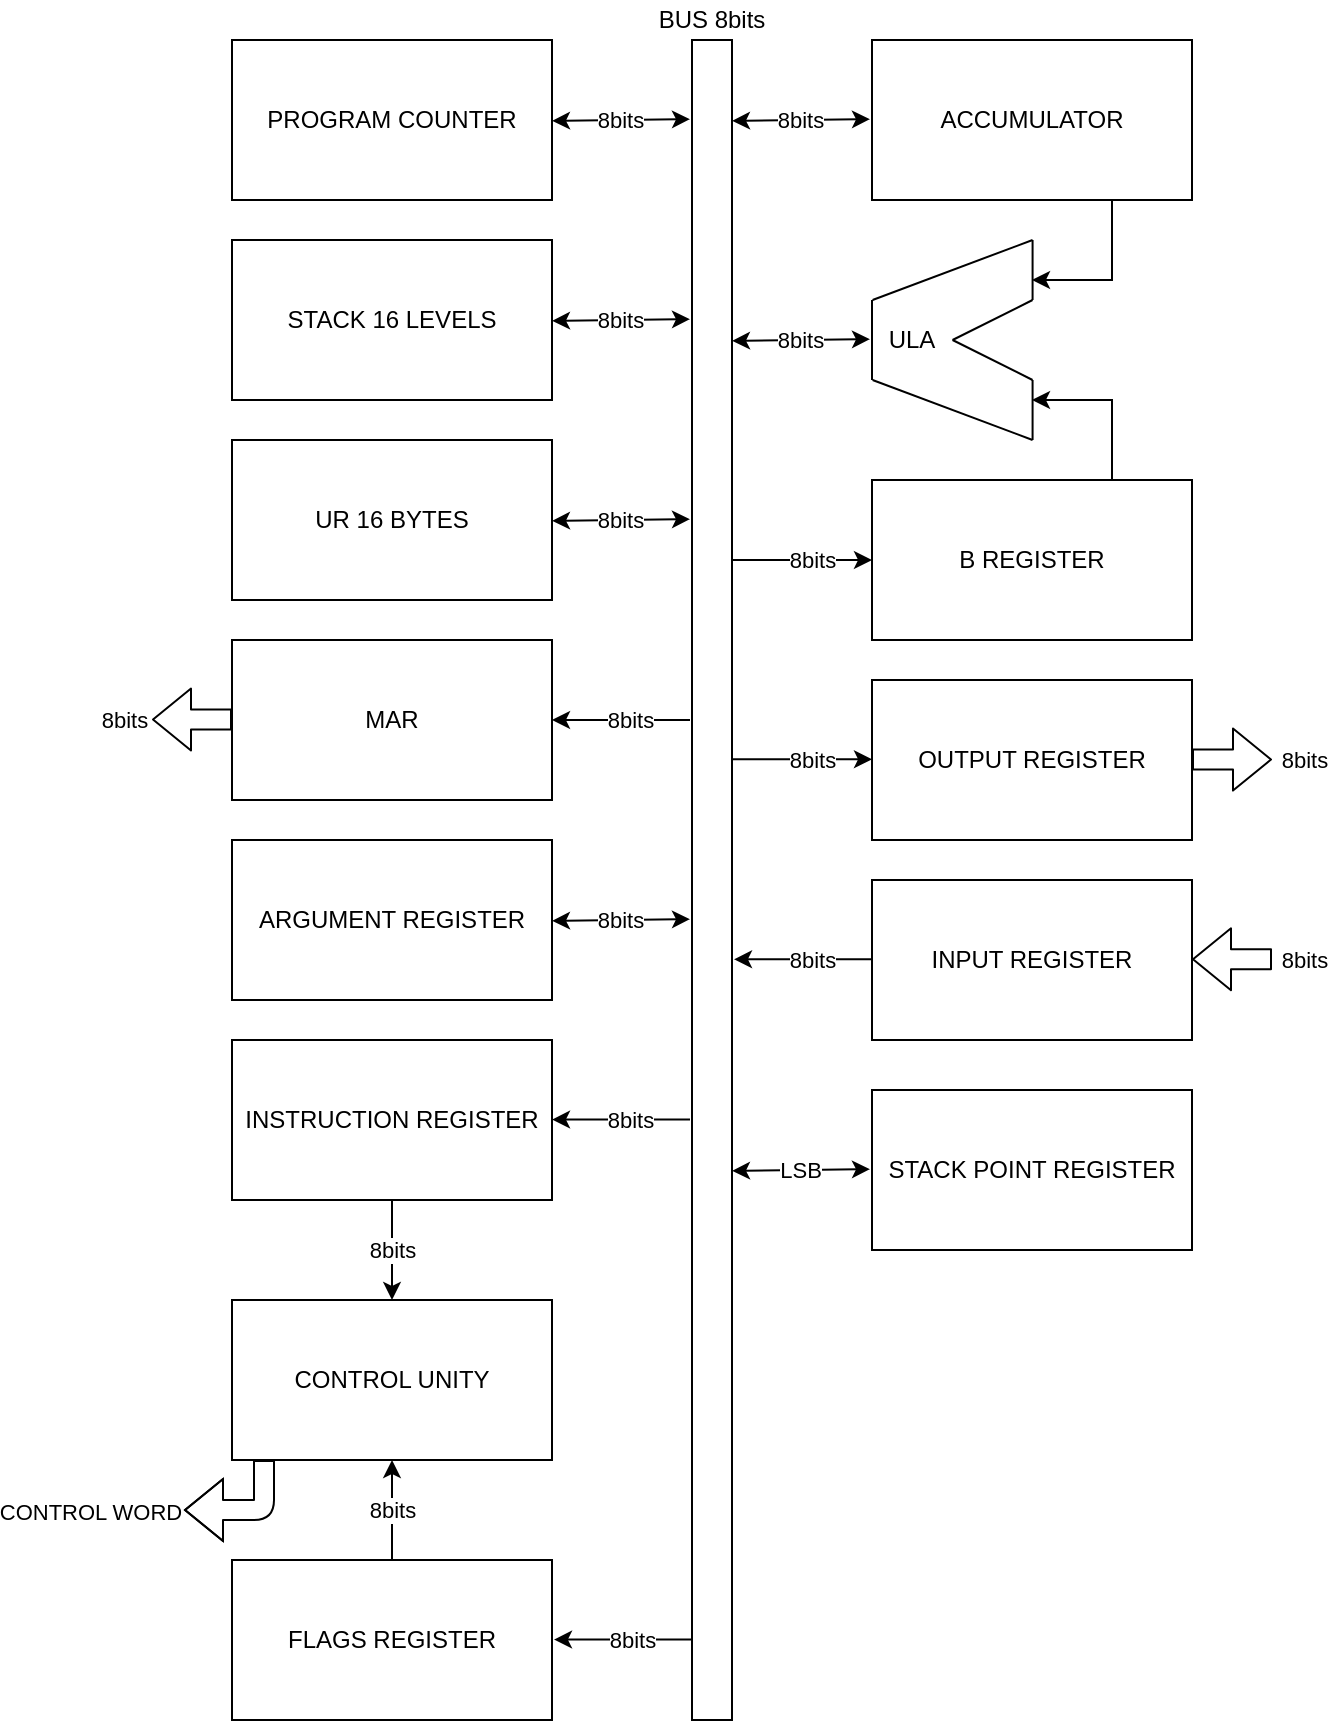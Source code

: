 <mxfile>
    <diagram id="-EJkcxBsr4JTpKG0bV9I" name="Page-1">
        <mxGraphModel dx="247" dy="195" grid="1" gridSize="10" guides="1" tooltips="1" connect="1" arrows="1" fold="1" page="1" pageScale="1" pageWidth="827" pageHeight="1169" math="0" shadow="0">
            <root>
                <mxCell id="0"/>
                <mxCell id="1" parent="0"/>
                <mxCell id="gJNjrskINiWtCzBd5wm--2" value="PROGRAM COUNTER" style="rounded=0;whiteSpace=wrap;html=1;fillColor=none;" parent="1" vertex="1">
                    <mxGeometry x="174" y="165" width="160" height="80" as="geometry"/>
                </mxCell>
                <mxCell id="gJNjrskINiWtCzBd5wm--4" value="" style="rounded=0;whiteSpace=wrap;html=1;fillColor=none;" parent="1" vertex="1">
                    <mxGeometry x="404" y="165" width="20" height="840" as="geometry"/>
                </mxCell>
                <mxCell id="gJNjrskINiWtCzBd5wm--6" value="8bits" style="endArrow=classic;startArrow=classic;html=1;" parent="1" edge="1">
                    <mxGeometry width="50" height="50" relative="1" as="geometry">
                        <mxPoint x="334" y="205.43" as="sourcePoint"/>
                        <mxPoint x="403" y="204.57" as="targetPoint"/>
                    </mxGeometry>
                </mxCell>
                <mxCell id="gJNjrskINiWtCzBd5wm--49" style="edgeStyle=orthogonalEdgeStyle;rounded=0;orthogonalLoop=1;jettySize=auto;html=1;exitX=0.75;exitY=1;exitDx=0;exitDy=0;" parent="1" source="gJNjrskINiWtCzBd5wm--9" edge="1">
                    <mxGeometry relative="1" as="geometry">
                        <mxPoint x="574" y="285" as="targetPoint"/>
                        <Array as="points">
                            <mxPoint x="614" y="285"/>
                        </Array>
                    </mxGeometry>
                </mxCell>
                <mxCell id="gJNjrskINiWtCzBd5wm--9" value="ACCUMULATOR" style="rounded=0;whiteSpace=wrap;html=1;fillColor=none;" parent="1" vertex="1">
                    <mxGeometry x="494" y="165" width="160" height="80" as="geometry"/>
                </mxCell>
                <mxCell id="gJNjrskINiWtCzBd5wm--10" value="8bits" style="endArrow=classic;startArrow=classic;html=1;" parent="1" edge="1">
                    <mxGeometry width="50" height="50" relative="1" as="geometry">
                        <mxPoint x="424" y="205.43" as="sourcePoint"/>
                        <mxPoint x="493" y="204.57" as="targetPoint"/>
                    </mxGeometry>
                </mxCell>
                <mxCell id="gJNjrskINiWtCzBd5wm--13" value="STACK 16 LEVELS" style="rounded=0;whiteSpace=wrap;html=1;fillColor=none;" parent="1" vertex="1">
                    <mxGeometry x="174" y="265" width="160" height="80" as="geometry"/>
                </mxCell>
                <mxCell id="gJNjrskINiWtCzBd5wm--14" value="8bits" style="endArrow=classic;startArrow=classic;html=1;" parent="1" edge="1">
                    <mxGeometry width="50" height="50" relative="1" as="geometry">
                        <mxPoint x="334.0" y="305.43" as="sourcePoint"/>
                        <mxPoint x="403" y="304.57" as="targetPoint"/>
                    </mxGeometry>
                </mxCell>
                <mxCell id="gJNjrskINiWtCzBd5wm--18" value="UR 16 BYTES" style="rounded=0;whiteSpace=wrap;html=1;fillColor=none;" parent="1" vertex="1">
                    <mxGeometry x="174" y="365" width="160" height="80" as="geometry"/>
                </mxCell>
                <mxCell id="gJNjrskINiWtCzBd5wm--19" value="8bits" style="endArrow=classic;startArrow=classic;html=1;" parent="1" edge="1">
                    <mxGeometry width="50" height="50" relative="1" as="geometry">
                        <mxPoint x="334.0" y="405.43" as="sourcePoint"/>
                        <mxPoint x="403" y="404.57" as="targetPoint"/>
                    </mxGeometry>
                </mxCell>
                <mxCell id="gJNjrskINiWtCzBd5wm--20" value="MAR" style="rounded=0;whiteSpace=wrap;html=1;fillColor=none;" parent="1" vertex="1">
                    <mxGeometry x="174" y="465" width="160" height="80" as="geometry"/>
                </mxCell>
                <mxCell id="gJNjrskINiWtCzBd5wm--23" value="ARGUMENT REGISTER" style="rounded=0;whiteSpace=wrap;html=1;fillColor=none;" parent="1" vertex="1">
                    <mxGeometry x="174" y="565" width="160" height="80" as="geometry"/>
                </mxCell>
                <mxCell id="gJNjrskINiWtCzBd5wm--24" value="8bits" style="endArrow=classic;startArrow=classic;html=1;" parent="1" edge="1">
                    <mxGeometry width="50" height="50" relative="1" as="geometry">
                        <mxPoint x="334" y="605.43" as="sourcePoint"/>
                        <mxPoint x="403" y="604.57" as="targetPoint"/>
                    </mxGeometry>
                </mxCell>
                <mxCell id="gJNjrskINiWtCzBd5wm--30" value="8bits" style="edgeStyle=orthogonalEdgeStyle;rounded=0;orthogonalLoop=1;jettySize=auto;html=1;exitX=0.5;exitY=1;exitDx=0;exitDy=0;entryX=0.5;entryY=0;entryDx=0;entryDy=0;" parent="1" source="gJNjrskINiWtCzBd5wm--26" target="gJNjrskINiWtCzBd5wm--28" edge="1">
                    <mxGeometry relative="1" as="geometry"/>
                </mxCell>
                <mxCell id="gJNjrskINiWtCzBd5wm--26" value="INSTRUCTION REGISTER" style="rounded=0;whiteSpace=wrap;html=1;fillColor=none;" parent="1" vertex="1">
                    <mxGeometry x="174" y="665" width="160" height="80" as="geometry"/>
                </mxCell>
                <mxCell id="gJNjrskINiWtCzBd5wm--28" value="CONTROL UNITY" style="rounded=0;whiteSpace=wrap;html=1;fillColor=none;" parent="1" vertex="1">
                    <mxGeometry x="174" y="795" width="160" height="80" as="geometry"/>
                </mxCell>
                <mxCell id="gJNjrskINiWtCzBd5wm--34" value="8bits" style="edgeStyle=orthogonalEdgeStyle;rounded=0;orthogonalLoop=1;jettySize=auto;html=1;entryX=0.5;entryY=1;entryDx=0;entryDy=0;" parent="1" source="gJNjrskINiWtCzBd5wm--32" target="gJNjrskINiWtCzBd5wm--28" edge="1">
                    <mxGeometry relative="1" as="geometry"/>
                </mxCell>
                <mxCell id="gJNjrskINiWtCzBd5wm--32" value="FLAGS REGISTER" style="rounded=0;whiteSpace=wrap;html=1;fillColor=none;" parent="1" vertex="1">
                    <mxGeometry x="174" y="925" width="160" height="80" as="geometry"/>
                </mxCell>
                <mxCell id="gJNjrskINiWtCzBd5wm--51" style="edgeStyle=orthogonalEdgeStyle;rounded=0;orthogonalLoop=1;jettySize=auto;html=1;exitX=0.75;exitY=0;exitDx=0;exitDy=0;" parent="1" source="gJNjrskINiWtCzBd5wm--50" edge="1">
                    <mxGeometry relative="1" as="geometry">
                        <mxPoint x="574" y="345" as="targetPoint"/>
                        <Array as="points">
                            <mxPoint x="614" y="345"/>
                        </Array>
                    </mxGeometry>
                </mxCell>
                <mxCell id="gJNjrskINiWtCzBd5wm--50" value="B REGISTER" style="rounded=0;whiteSpace=wrap;html=1;fillColor=none;" parent="1" vertex="1">
                    <mxGeometry x="494" y="385" width="160" height="80" as="geometry"/>
                </mxCell>
                <mxCell id="gJNjrskINiWtCzBd5wm--52" value="" style="group" parent="1" vertex="1" connectable="0">
                    <mxGeometry x="494.0" y="265" width="80.29" height="100" as="geometry"/>
                </mxCell>
                <mxCell id="gJNjrskINiWtCzBd5wm--35" value="" style="endArrow=none;html=1;" parent="gJNjrskINiWtCzBd5wm--52" edge="1">
                    <mxGeometry width="50" height="50" as="geometry">
                        <mxPoint x="80.29" y="30" as="sourcePoint"/>
                        <mxPoint x="80.29" as="targetPoint"/>
                    </mxGeometry>
                </mxCell>
                <mxCell id="gJNjrskINiWtCzBd5wm--36" value="" style="endArrow=none;html=1;" parent="gJNjrskINiWtCzBd5wm--52" edge="1">
                    <mxGeometry width="50" height="50" as="geometry">
                        <mxPoint x="80.29" y="100" as="sourcePoint"/>
                        <mxPoint x="80.29" y="70" as="targetPoint"/>
                    </mxGeometry>
                </mxCell>
                <mxCell id="gJNjrskINiWtCzBd5wm--37" value="" style="endArrow=none;html=1;" parent="gJNjrskINiWtCzBd5wm--52" edge="1">
                    <mxGeometry width="50" height="50" as="geometry">
                        <mxPoint y="70" as="sourcePoint"/>
                        <mxPoint y="30" as="targetPoint"/>
                    </mxGeometry>
                </mxCell>
                <mxCell id="gJNjrskINiWtCzBd5wm--39" value="" style="endArrow=none;html=1;" parent="gJNjrskINiWtCzBd5wm--52" edge="1">
                    <mxGeometry width="50" height="50" as="geometry">
                        <mxPoint x="80.29" y="100" as="sourcePoint"/>
                        <mxPoint x="0.29" y="70" as="targetPoint"/>
                    </mxGeometry>
                </mxCell>
                <mxCell id="gJNjrskINiWtCzBd5wm--40" value="" style="endArrow=none;html=1;" parent="gJNjrskINiWtCzBd5wm--52" edge="1">
                    <mxGeometry width="50" height="50" as="geometry">
                        <mxPoint x="0.29" y="30" as="sourcePoint"/>
                        <mxPoint x="80.29" as="targetPoint"/>
                    </mxGeometry>
                </mxCell>
                <mxCell id="gJNjrskINiWtCzBd5wm--41" value="" style="endArrow=none;html=1;" parent="gJNjrskINiWtCzBd5wm--52" edge="1">
                    <mxGeometry width="50" height="50" as="geometry">
                        <mxPoint x="40.29" y="50" as="sourcePoint"/>
                        <mxPoint x="80.29" y="70" as="targetPoint"/>
                    </mxGeometry>
                </mxCell>
                <mxCell id="gJNjrskINiWtCzBd5wm--42" value="" style="endArrow=none;html=1;" parent="gJNjrskINiWtCzBd5wm--52" edge="1">
                    <mxGeometry width="50" height="50" as="geometry">
                        <mxPoint x="40.29" y="50" as="sourcePoint"/>
                        <mxPoint x="80.29" y="30" as="targetPoint"/>
                    </mxGeometry>
                </mxCell>
                <mxCell id="gJNjrskINiWtCzBd5wm--43" value="ULA" style="text;html=1;strokeColor=none;fillColor=none;align=center;verticalAlign=middle;whiteSpace=wrap;rounded=0;" parent="gJNjrskINiWtCzBd5wm--52" vertex="1">
                    <mxGeometry x="0.29" y="40" width="40" height="20" as="geometry"/>
                </mxCell>
                <mxCell id="gJNjrskINiWtCzBd5wm--54" value="8bits" style="endArrow=classic;startArrow=classic;html=1;" parent="1" edge="1">
                    <mxGeometry width="50" height="50" relative="1" as="geometry">
                        <mxPoint x="424" y="315.43" as="sourcePoint"/>
                        <mxPoint x="493" y="314.57" as="targetPoint"/>
                    </mxGeometry>
                </mxCell>
                <mxCell id="gJNjrskINiWtCzBd5wm--55" value="" style="endArrow=classic;html=1;entryX=1;entryY=0.5;entryDx=0;entryDy=0;" parent="1" target="gJNjrskINiWtCzBd5wm--20" edge="1">
                    <mxGeometry width="50" height="50" relative="1" as="geometry">
                        <mxPoint x="403" y="505" as="sourcePoint"/>
                        <mxPoint x="504" y="515" as="targetPoint"/>
                    </mxGeometry>
                </mxCell>
                <mxCell id="gJNjrskINiWtCzBd5wm--56" value="8bits" style="edgeLabel;html=1;align=center;verticalAlign=middle;resizable=0;points=[];" parent="gJNjrskINiWtCzBd5wm--55" vertex="1" connectable="0">
                    <mxGeometry x="-0.126" relative="1" as="geometry">
                        <mxPoint as="offset"/>
                    </mxGeometry>
                </mxCell>
                <mxCell id="gJNjrskINiWtCzBd5wm--57" value="" style="endArrow=classic;html=1;entryX=1;entryY=0.5;entryDx=0;entryDy=0;" parent="1" edge="1">
                    <mxGeometry width="50" height="50" relative="1" as="geometry">
                        <mxPoint x="403" y="704.76" as="sourcePoint"/>
                        <mxPoint x="334" y="704.76" as="targetPoint"/>
                    </mxGeometry>
                </mxCell>
                <mxCell id="gJNjrskINiWtCzBd5wm--58" value="8bits" style="edgeLabel;html=1;align=center;verticalAlign=middle;resizable=0;points=[];" parent="gJNjrskINiWtCzBd5wm--57" vertex="1" connectable="0">
                    <mxGeometry x="-0.126" relative="1" as="geometry">
                        <mxPoint as="offset"/>
                    </mxGeometry>
                </mxCell>
                <mxCell id="gJNjrskINiWtCzBd5wm--59" value="" style="endArrow=classic;html=1;entryX=0;entryY=0.5;entryDx=0;entryDy=0;" parent="1" target="gJNjrskINiWtCzBd5wm--50" edge="1">
                    <mxGeometry width="50" height="50" relative="1" as="geometry">
                        <mxPoint x="424" y="425" as="sourcePoint"/>
                        <mxPoint x="404" y="375" as="targetPoint"/>
                    </mxGeometry>
                </mxCell>
                <mxCell id="gJNjrskINiWtCzBd5wm--60" value="8bits" style="edgeLabel;html=1;align=center;verticalAlign=middle;resizable=0;points=[];" parent="gJNjrskINiWtCzBd5wm--59" vertex="1" connectable="0">
                    <mxGeometry x="0.143" y="-1" relative="1" as="geometry">
                        <mxPoint y="-1" as="offset"/>
                    </mxGeometry>
                </mxCell>
                <mxCell id="gJNjrskINiWtCzBd5wm--61" value="OUTPUT REGISTER" style="rounded=0;whiteSpace=wrap;html=1;fillColor=none;" parent="1" vertex="1">
                    <mxGeometry x="494" y="485" width="160" height="80" as="geometry"/>
                </mxCell>
                <mxCell id="gJNjrskINiWtCzBd5wm--62" value="INPUT REGISTER" style="rounded=0;whiteSpace=wrap;html=1;fillColor=none;" parent="1" vertex="1">
                    <mxGeometry x="494" y="585" width="160" height="80" as="geometry"/>
                </mxCell>
                <mxCell id="gJNjrskINiWtCzBd5wm--63" value="" style="endArrow=classic;html=1;entryX=0;entryY=0.5;entryDx=0;entryDy=0;" parent="1" edge="1">
                    <mxGeometry width="50" height="50" relative="1" as="geometry">
                        <mxPoint x="424" y="524.66" as="sourcePoint"/>
                        <mxPoint x="494" y="524.66" as="targetPoint"/>
                    </mxGeometry>
                </mxCell>
                <mxCell id="gJNjrskINiWtCzBd5wm--64" value="8bits" style="edgeLabel;html=1;align=center;verticalAlign=middle;resizable=0;points=[];" parent="gJNjrskINiWtCzBd5wm--63" vertex="1" connectable="0">
                    <mxGeometry x="0.143" y="-1" relative="1" as="geometry">
                        <mxPoint y="-1" as="offset"/>
                    </mxGeometry>
                </mxCell>
                <mxCell id="gJNjrskINiWtCzBd5wm--65" value="" style="endArrow=classic;html=1;entryX=1;entryY=0.5;entryDx=0;entryDy=0;" parent="1" edge="1">
                    <mxGeometry width="50" height="50" relative="1" as="geometry">
                        <mxPoint x="494" y="624.66" as="sourcePoint"/>
                        <mxPoint x="425.0" y="624.66" as="targetPoint"/>
                    </mxGeometry>
                </mxCell>
                <mxCell id="gJNjrskINiWtCzBd5wm--66" value="8bits" style="edgeLabel;html=1;align=center;verticalAlign=middle;resizable=0;points=[];" parent="gJNjrskINiWtCzBd5wm--65" vertex="1" connectable="0">
                    <mxGeometry x="-0.126" relative="1" as="geometry">
                        <mxPoint as="offset"/>
                    </mxGeometry>
                </mxCell>
                <mxCell id="9kONboCbIvX54LwJr3De-1" value="" style="endArrow=classic;html=1;entryX=1;entryY=0.5;entryDx=0;entryDy=0;" parent="1" edge="1">
                    <mxGeometry width="50" height="50" relative="1" as="geometry">
                        <mxPoint x="404" y="964.8" as="sourcePoint"/>
                        <mxPoint x="335" y="964.8" as="targetPoint"/>
                    </mxGeometry>
                </mxCell>
                <mxCell id="9kONboCbIvX54LwJr3De-2" value="8bits" style="edgeLabel;html=1;align=center;verticalAlign=middle;resizable=0;points=[];" parent="9kONboCbIvX54LwJr3De-1" vertex="1" connectable="0">
                    <mxGeometry x="-0.126" relative="1" as="geometry">
                        <mxPoint as="offset"/>
                    </mxGeometry>
                </mxCell>
                <mxCell id="9kONboCbIvX54LwJr3De-3" value="" style="shape=flexArrow;endArrow=classic;html=1;" parent="1" edge="1">
                    <mxGeometry width="50" height="50" relative="1" as="geometry">
                        <mxPoint x="174" y="504.8" as="sourcePoint"/>
                        <mxPoint x="134" y="504.8" as="targetPoint"/>
                    </mxGeometry>
                </mxCell>
                <mxCell id="9kONboCbIvX54LwJr3De-4" value="8bits" style="edgeLabel;html=1;align=center;verticalAlign=middle;resizable=0;points=[];" parent="9kONboCbIvX54LwJr3De-3" vertex="1" connectable="0">
                    <mxGeometry x="0.568" relative="1" as="geometry">
                        <mxPoint x="-23" as="offset"/>
                    </mxGeometry>
                </mxCell>
                <mxCell id="9kONboCbIvX54LwJr3De-5" value="" style="shape=flexArrow;endArrow=classic;html=1;" parent="1" edge="1">
                    <mxGeometry width="50" height="50" relative="1" as="geometry">
                        <mxPoint x="694" y="624.66" as="sourcePoint"/>
                        <mxPoint x="654" y="624.66" as="targetPoint"/>
                    </mxGeometry>
                </mxCell>
                <mxCell id="9kONboCbIvX54LwJr3De-6" value="8bits" style="edgeLabel;html=1;align=center;verticalAlign=middle;resizable=0;points=[];" parent="9kONboCbIvX54LwJr3De-5" vertex="1" connectable="0">
                    <mxGeometry x="0.568" relative="1" as="geometry">
                        <mxPoint x="47" as="offset"/>
                    </mxGeometry>
                </mxCell>
                <mxCell id="9kONboCbIvX54LwJr3De-7" value="" style="shape=flexArrow;endArrow=classic;html=1;" parent="1" edge="1">
                    <mxGeometry width="50" height="50" relative="1" as="geometry">
                        <mxPoint x="654" y="524.8" as="sourcePoint"/>
                        <mxPoint x="694" y="524.8" as="targetPoint"/>
                    </mxGeometry>
                </mxCell>
                <mxCell id="9kONboCbIvX54LwJr3De-8" value="8bits" style="edgeLabel;html=1;align=center;verticalAlign=middle;resizable=0;points=[];" parent="9kONboCbIvX54LwJr3De-7" vertex="1" connectable="0">
                    <mxGeometry x="0.68" y="-2" relative="1" as="geometry">
                        <mxPoint x="22" y="-2" as="offset"/>
                    </mxGeometry>
                </mxCell>
                <mxCell id="9kONboCbIvX54LwJr3De-9" value="BUS 8bits" style="text;html=1;strokeColor=none;fillColor=none;align=center;verticalAlign=middle;whiteSpace=wrap;rounded=0;" parent="1" vertex="1">
                    <mxGeometry x="381" y="145" width="66" height="20" as="geometry"/>
                </mxCell>
                <mxCell id="9kONboCbIvX54LwJr3De-12" value="" style="shape=flexArrow;endArrow=classic;html=1;" parent="1" edge="1">
                    <mxGeometry width="50" height="50" relative="1" as="geometry">
                        <mxPoint x="190" y="875" as="sourcePoint"/>
                        <mxPoint x="150" y="900" as="targetPoint"/>
                        <Array as="points">
                            <mxPoint x="190" y="900"/>
                        </Array>
                    </mxGeometry>
                </mxCell>
                <mxCell id="9kONboCbIvX54LwJr3De-13" value="CONTROL WORD" style="edgeLabel;html=1;align=center;verticalAlign=middle;resizable=0;points=[];" parent="9kONboCbIvX54LwJr3De-12" vertex="1" connectable="0">
                    <mxGeometry x="0.518" y="1" relative="1" as="geometry">
                        <mxPoint x="-63" as="offset"/>
                    </mxGeometry>
                </mxCell>
                <mxCell id="Wl2APsPmaANpQv5BRaGD-1" value="STACK POINT REGISTER" style="rounded=0;whiteSpace=wrap;html=1;fillColor=none;" parent="1" vertex="1">
                    <mxGeometry x="494" y="690" width="160" height="80" as="geometry"/>
                </mxCell>
                <mxCell id="Wl2APsPmaANpQv5BRaGD-3" value="LSB" style="endArrow=classic;startArrow=classic;html=1;" parent="1" edge="1">
                    <mxGeometry width="50" height="50" relative="1" as="geometry">
                        <mxPoint x="424" y="730.43" as="sourcePoint"/>
                        <mxPoint x="493" y="729.57" as="targetPoint"/>
                        <Array as="points">
                            <mxPoint x="459" y="730"/>
                        </Array>
                    </mxGeometry>
                </mxCell>
            </root>
        </mxGraphModel>
    </diagram>
</mxfile>